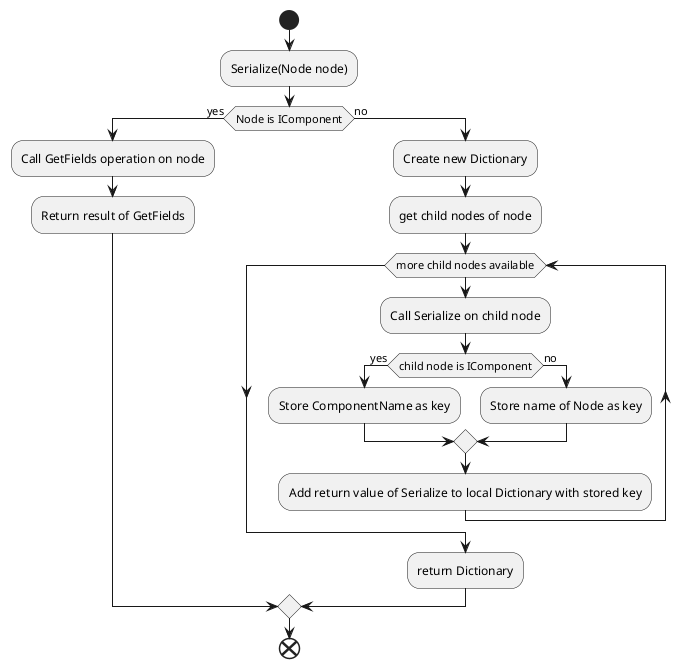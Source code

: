 ﻿@startuml
start
	'' Dictionary<string, object> Serialize(Node node)
	:Serialize(Node node);
	if (Node is IComponent) then (yes)
		:Call GetFields operation on node;
		:Return result of GetFields;
	else (no)
		:Create new Dictionary;
		:get child nodes of node;
		while (more child nodes available)
			:Call Serialize on child node;
			if (child node is IComponent) then (yes)
				:Store ComponentName as key;
			else (no)
				:Store name of Node as key;
			endif
			:Add return value of Serialize to local Dictionary with stored key;
		endwhile
		:return Dictionary;
	endif
end
@enduml